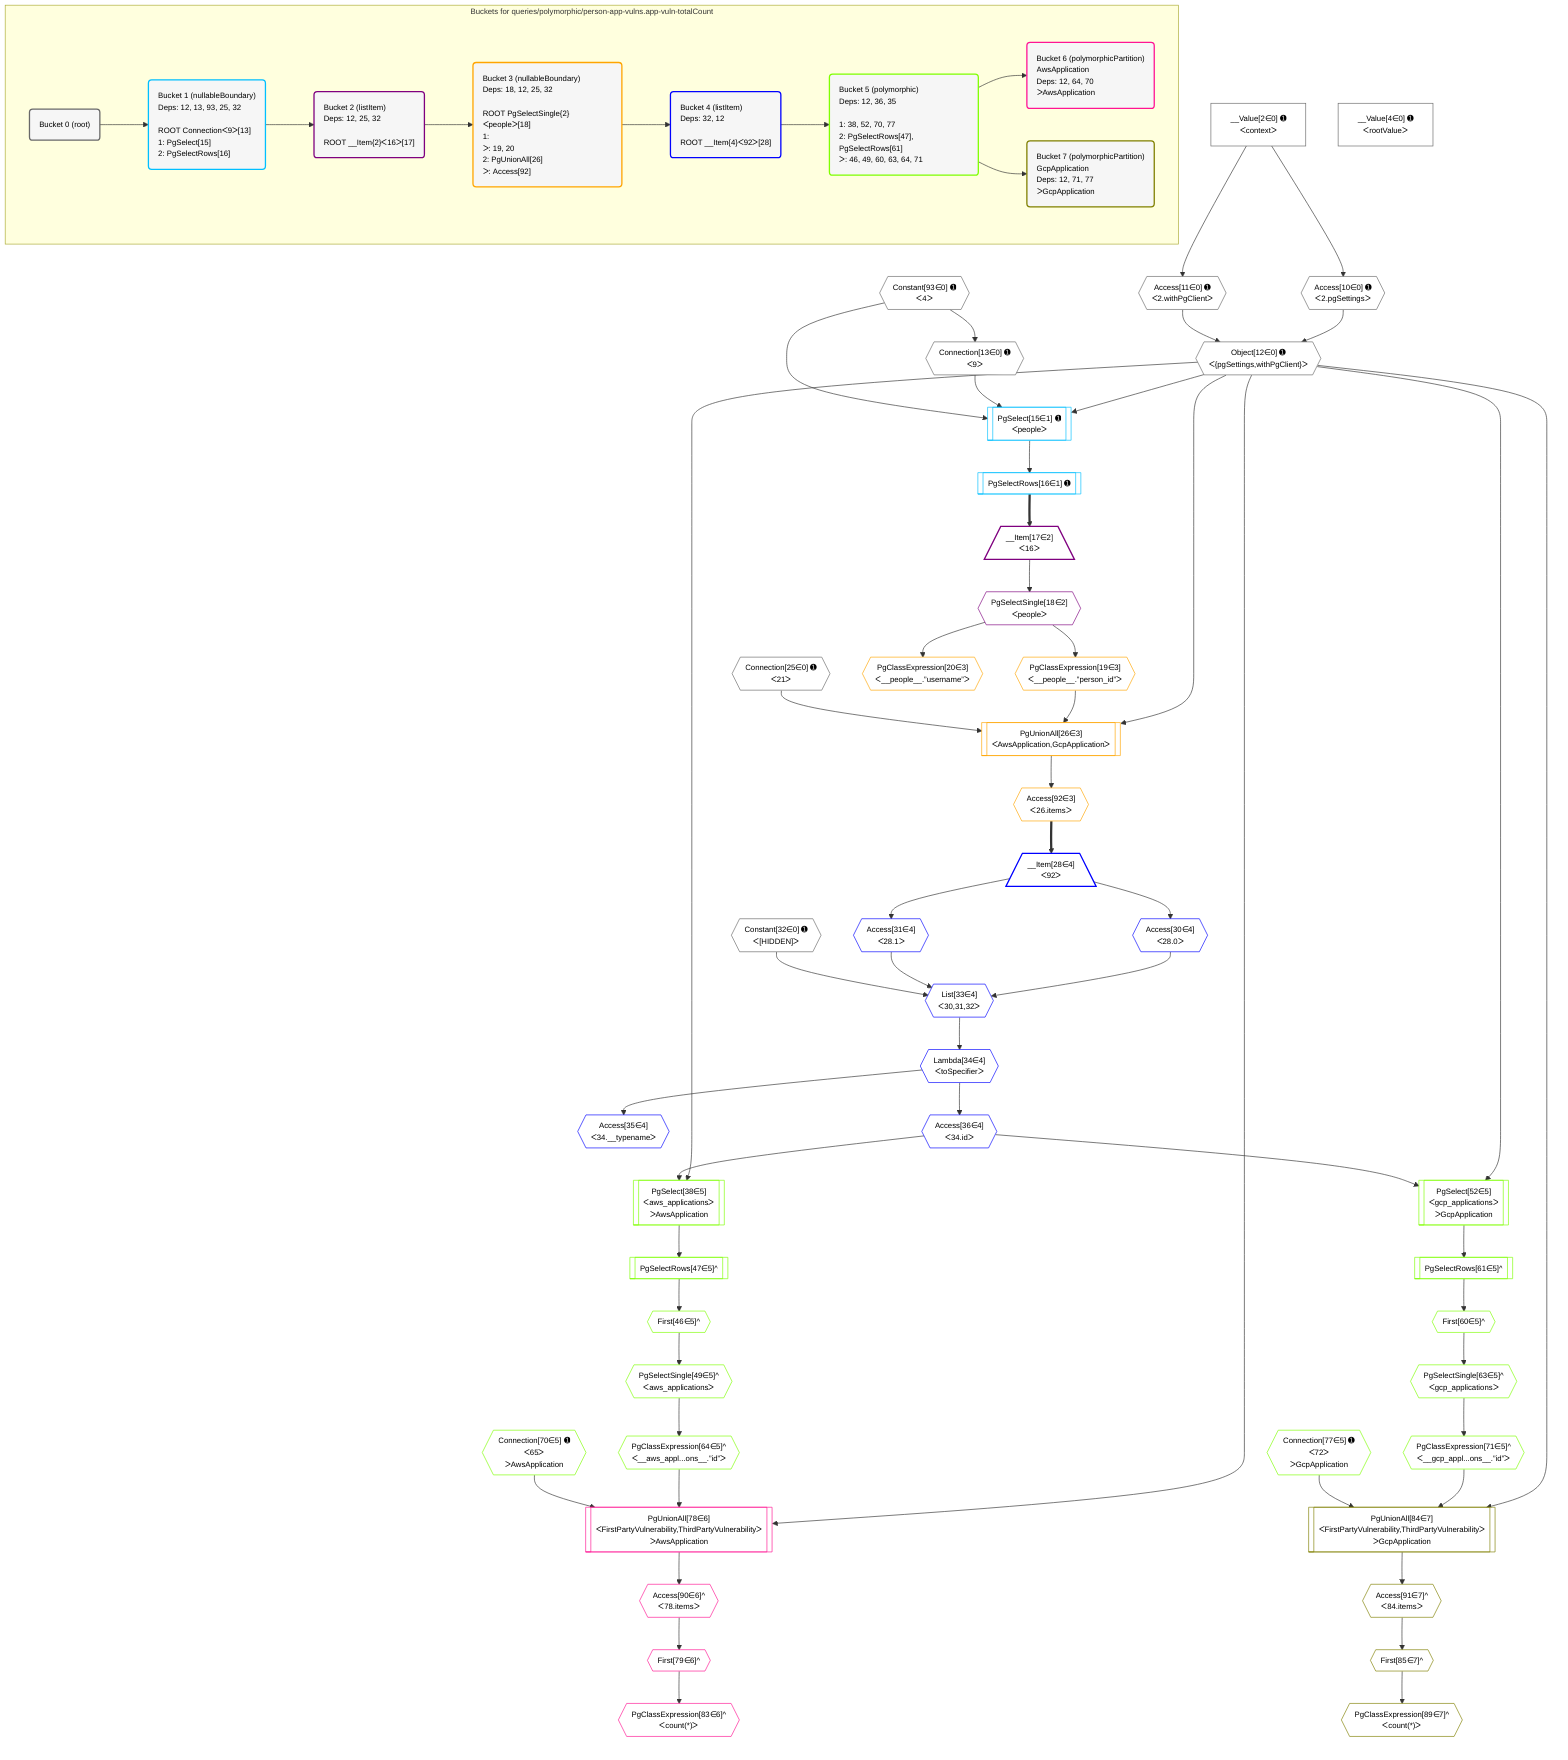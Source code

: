 %%{init: {'themeVariables': { 'fontSize': '12px'}}}%%
graph TD
    classDef path fill:#eee,stroke:#000,color:#000
    classDef plan fill:#fff,stroke-width:1px,color:#000
    classDef itemplan fill:#fff,stroke-width:2px,color:#000
    classDef unbatchedplan fill:#dff,stroke-width:1px,color:#000
    classDef sideeffectplan fill:#fcc,stroke-width:2px,color:#000
    classDef bucket fill:#f6f6f6,color:#000,stroke-width:2px,text-align:left

    subgraph "Buckets for queries/polymorphic/person-app-vulns.app-vuln-totalCount"
    Bucket0("Bucket 0 (root)"):::bucket
    Bucket1("Bucket 1 (nullableBoundary)<br />Deps: 12, 13, 93, 25, 32<br /><br />ROOT Connectionᐸ9ᐳ[13]<br />1: PgSelect[15]<br />2: PgSelectRows[16]"):::bucket
    Bucket2("Bucket 2 (listItem)<br />Deps: 12, 25, 32<br /><br />ROOT __Item{2}ᐸ16ᐳ[17]"):::bucket
    Bucket3("Bucket 3 (nullableBoundary)<br />Deps: 18, 12, 25, 32<br /><br />ROOT PgSelectSingle{2}ᐸpeopleᐳ[18]<br />1: <br />ᐳ: 19, 20<br />2: PgUnionAll[26]<br />ᐳ: Access[92]"):::bucket
    Bucket4("Bucket 4 (listItem)<br />Deps: 32, 12<br /><br />ROOT __Item{4}ᐸ92ᐳ[28]"):::bucket
    Bucket5("Bucket 5 (polymorphic)<br />Deps: 12, 36, 35<br /><br />1: 38, 52, 70, 77<br />2: PgSelectRows[47], PgSelectRows[61]<br />ᐳ: 46, 49, 60, 63, 64, 71"):::bucket
    Bucket6("Bucket 6 (polymorphicPartition)<br />AwsApplication<br />Deps: 12, 64, 70<br />ᐳAwsApplication"):::bucket
    Bucket7("Bucket 7 (polymorphicPartition)<br />GcpApplication<br />Deps: 12, 71, 77<br />ᐳGcpApplication"):::bucket
    end
    Bucket0 --> Bucket1
    Bucket1 --> Bucket2
    Bucket2 --> Bucket3
    Bucket3 --> Bucket4
    Bucket4 --> Bucket5
    Bucket5 --> Bucket6 & Bucket7

    %% plan dependencies
    Object12{{"Object[12∈0] ➊<br />ᐸ{pgSettings,withPgClient}ᐳ"}}:::plan
    Access10{{"Access[10∈0] ➊<br />ᐸ2.pgSettingsᐳ"}}:::plan
    Access11{{"Access[11∈0] ➊<br />ᐸ2.withPgClientᐳ"}}:::plan
    Access10 & Access11 --> Object12
    __Value2["__Value[2∈0] ➊<br />ᐸcontextᐳ"]:::plan
    __Value2 --> Access10
    __Value2 --> Access11
    Connection13{{"Connection[13∈0] ➊<br />ᐸ9ᐳ"}}:::plan
    Constant93{{"Constant[93∈0] ➊<br />ᐸ4ᐳ"}}:::plan
    Constant93 --> Connection13
    __Value4["__Value[4∈0] ➊<br />ᐸrootValueᐳ"]:::plan
    Connection25{{"Connection[25∈0] ➊<br />ᐸ21ᐳ"}}:::plan
    Constant32{{"Constant[32∈0] ➊<br />ᐸ[HIDDEN]ᐳ"}}:::plan
    PgSelect15[["PgSelect[15∈1] ➊<br />ᐸpeopleᐳ"]]:::plan
    Object12 & Connection13 & Constant93 --> PgSelect15
    PgSelectRows16[["PgSelectRows[16∈1] ➊"]]:::plan
    PgSelect15 --> PgSelectRows16
    __Item17[/"__Item[17∈2]<br />ᐸ16ᐳ"\]:::itemplan
    PgSelectRows16 ==> __Item17
    PgSelectSingle18{{"PgSelectSingle[18∈2]<br />ᐸpeopleᐳ"}}:::plan
    __Item17 --> PgSelectSingle18
    PgUnionAll26[["PgUnionAll[26∈3]<br />ᐸAwsApplication,GcpApplicationᐳ"]]:::plan
    PgClassExpression19{{"PgClassExpression[19∈3]<br />ᐸ__people__.”person_id”ᐳ"}}:::plan
    Object12 & PgClassExpression19 & Connection25 --> PgUnionAll26
    PgSelectSingle18 --> PgClassExpression19
    PgClassExpression20{{"PgClassExpression[20∈3]<br />ᐸ__people__.”username”ᐳ"}}:::plan
    PgSelectSingle18 --> PgClassExpression20
    Access92{{"Access[92∈3]<br />ᐸ26.itemsᐳ"}}:::plan
    PgUnionAll26 --> Access92
    List33{{"List[33∈4]<br />ᐸ30,31,32ᐳ"}}:::plan
    Access30{{"Access[30∈4]<br />ᐸ28.0ᐳ"}}:::plan
    Access31{{"Access[31∈4]<br />ᐸ28.1ᐳ"}}:::plan
    Access30 & Access31 & Constant32 --> List33
    __Item28[/"__Item[28∈4]<br />ᐸ92ᐳ"\]:::itemplan
    Access92 ==> __Item28
    __Item28 --> Access30
    __Item28 --> Access31
    Lambda34{{"Lambda[34∈4]<br />ᐸtoSpecifierᐳ"}}:::plan
    List33 --> Lambda34
    Access35{{"Access[35∈4]<br />ᐸ34.__typenameᐳ"}}:::plan
    Lambda34 --> Access35
    Access36{{"Access[36∈4]<br />ᐸ34.idᐳ"}}:::plan
    Lambda34 --> Access36
    PgSelect38[["PgSelect[38∈5]<br />ᐸaws_applicationsᐳ<br />ᐳAwsApplication"]]:::plan
    Object12 & Access36 --> PgSelect38
    PgSelect52[["PgSelect[52∈5]<br />ᐸgcp_applicationsᐳ<br />ᐳGcpApplication"]]:::plan
    Object12 & Access36 --> PgSelect52
    First46{{"First[46∈5]^"}}:::plan
    PgSelectRows47[["PgSelectRows[47∈5]^"]]:::plan
    PgSelectRows47 --> First46
    PgSelect38 --> PgSelectRows47
    PgSelectSingle49{{"PgSelectSingle[49∈5]^<br />ᐸaws_applicationsᐳ"}}:::plan
    First46 --> PgSelectSingle49
    First60{{"First[60∈5]^"}}:::plan
    PgSelectRows61[["PgSelectRows[61∈5]^"]]:::plan
    PgSelectRows61 --> First60
    PgSelect52 --> PgSelectRows61
    PgSelectSingle63{{"PgSelectSingle[63∈5]^<br />ᐸgcp_applicationsᐳ"}}:::plan
    First60 --> PgSelectSingle63
    PgClassExpression64{{"PgClassExpression[64∈5]^<br />ᐸ__aws_appl...ons__.”id”ᐳ"}}:::plan
    PgSelectSingle49 --> PgClassExpression64
    PgClassExpression71{{"PgClassExpression[71∈5]^<br />ᐸ__gcp_appl...ons__.”id”ᐳ"}}:::plan
    PgSelectSingle63 --> PgClassExpression71
    Connection70{{"Connection[70∈5] ➊<br />ᐸ65ᐳ<br />ᐳAwsApplication"}}:::plan
    Connection77{{"Connection[77∈5] ➊<br />ᐸ72ᐳ<br />ᐳGcpApplication"}}:::plan
    PgUnionAll78[["PgUnionAll[78∈6]<br />ᐸFirstPartyVulnerability,ThirdPartyVulnerabilityᐳ<br />ᐳAwsApplication"]]:::plan
    Object12 & PgClassExpression64 & Connection70 --> PgUnionAll78
    First79{{"First[79∈6]^"}}:::plan
    Access90{{"Access[90∈6]^<br />ᐸ78.itemsᐳ"}}:::plan
    Access90 --> First79
    PgClassExpression83{{"PgClassExpression[83∈6]^<br />ᐸcount(*)ᐳ"}}:::plan
    First79 --> PgClassExpression83
    PgUnionAll78 --> Access90
    PgUnionAll84[["PgUnionAll[84∈7]<br />ᐸFirstPartyVulnerability,ThirdPartyVulnerabilityᐳ<br />ᐳGcpApplication"]]:::plan
    Object12 & PgClassExpression71 & Connection77 --> PgUnionAll84
    First85{{"First[85∈7]^"}}:::plan
    Access91{{"Access[91∈7]^<br />ᐸ84.itemsᐳ"}}:::plan
    Access91 --> First85
    PgClassExpression89{{"PgClassExpression[89∈7]^<br />ᐸcount(*)ᐳ"}}:::plan
    First85 --> PgClassExpression89
    PgUnionAll84 --> Access91

    %% define steps
    classDef bucket0 stroke:#696969
    class Bucket0,__Value2,__Value4,Access10,Access11,Object12,Connection13,Connection25,Constant32,Constant93 bucket0
    classDef bucket1 stroke:#00bfff
    class Bucket1,PgSelect15,PgSelectRows16 bucket1
    classDef bucket2 stroke:#7f007f
    class Bucket2,__Item17,PgSelectSingle18 bucket2
    classDef bucket3 stroke:#ffa500
    class Bucket3,PgClassExpression19,PgClassExpression20,PgUnionAll26,Access92 bucket3
    classDef bucket4 stroke:#0000ff
    class Bucket4,__Item28,Access30,Access31,List33,Lambda34,Access35,Access36 bucket4
    classDef bucket5 stroke:#7fff00
    class Bucket5,PgSelect38,First46,PgSelectRows47,PgSelectSingle49,PgSelect52,First60,PgSelectRows61,PgSelectSingle63,PgClassExpression64,Connection70,PgClassExpression71,Connection77 bucket5
    classDef bucket6 stroke:#ff1493
    class Bucket6,PgUnionAll78,First79,PgClassExpression83,Access90 bucket6
    classDef bucket7 stroke:#808000
    class Bucket7,PgUnionAll84,First85,PgClassExpression89,Access91 bucket7